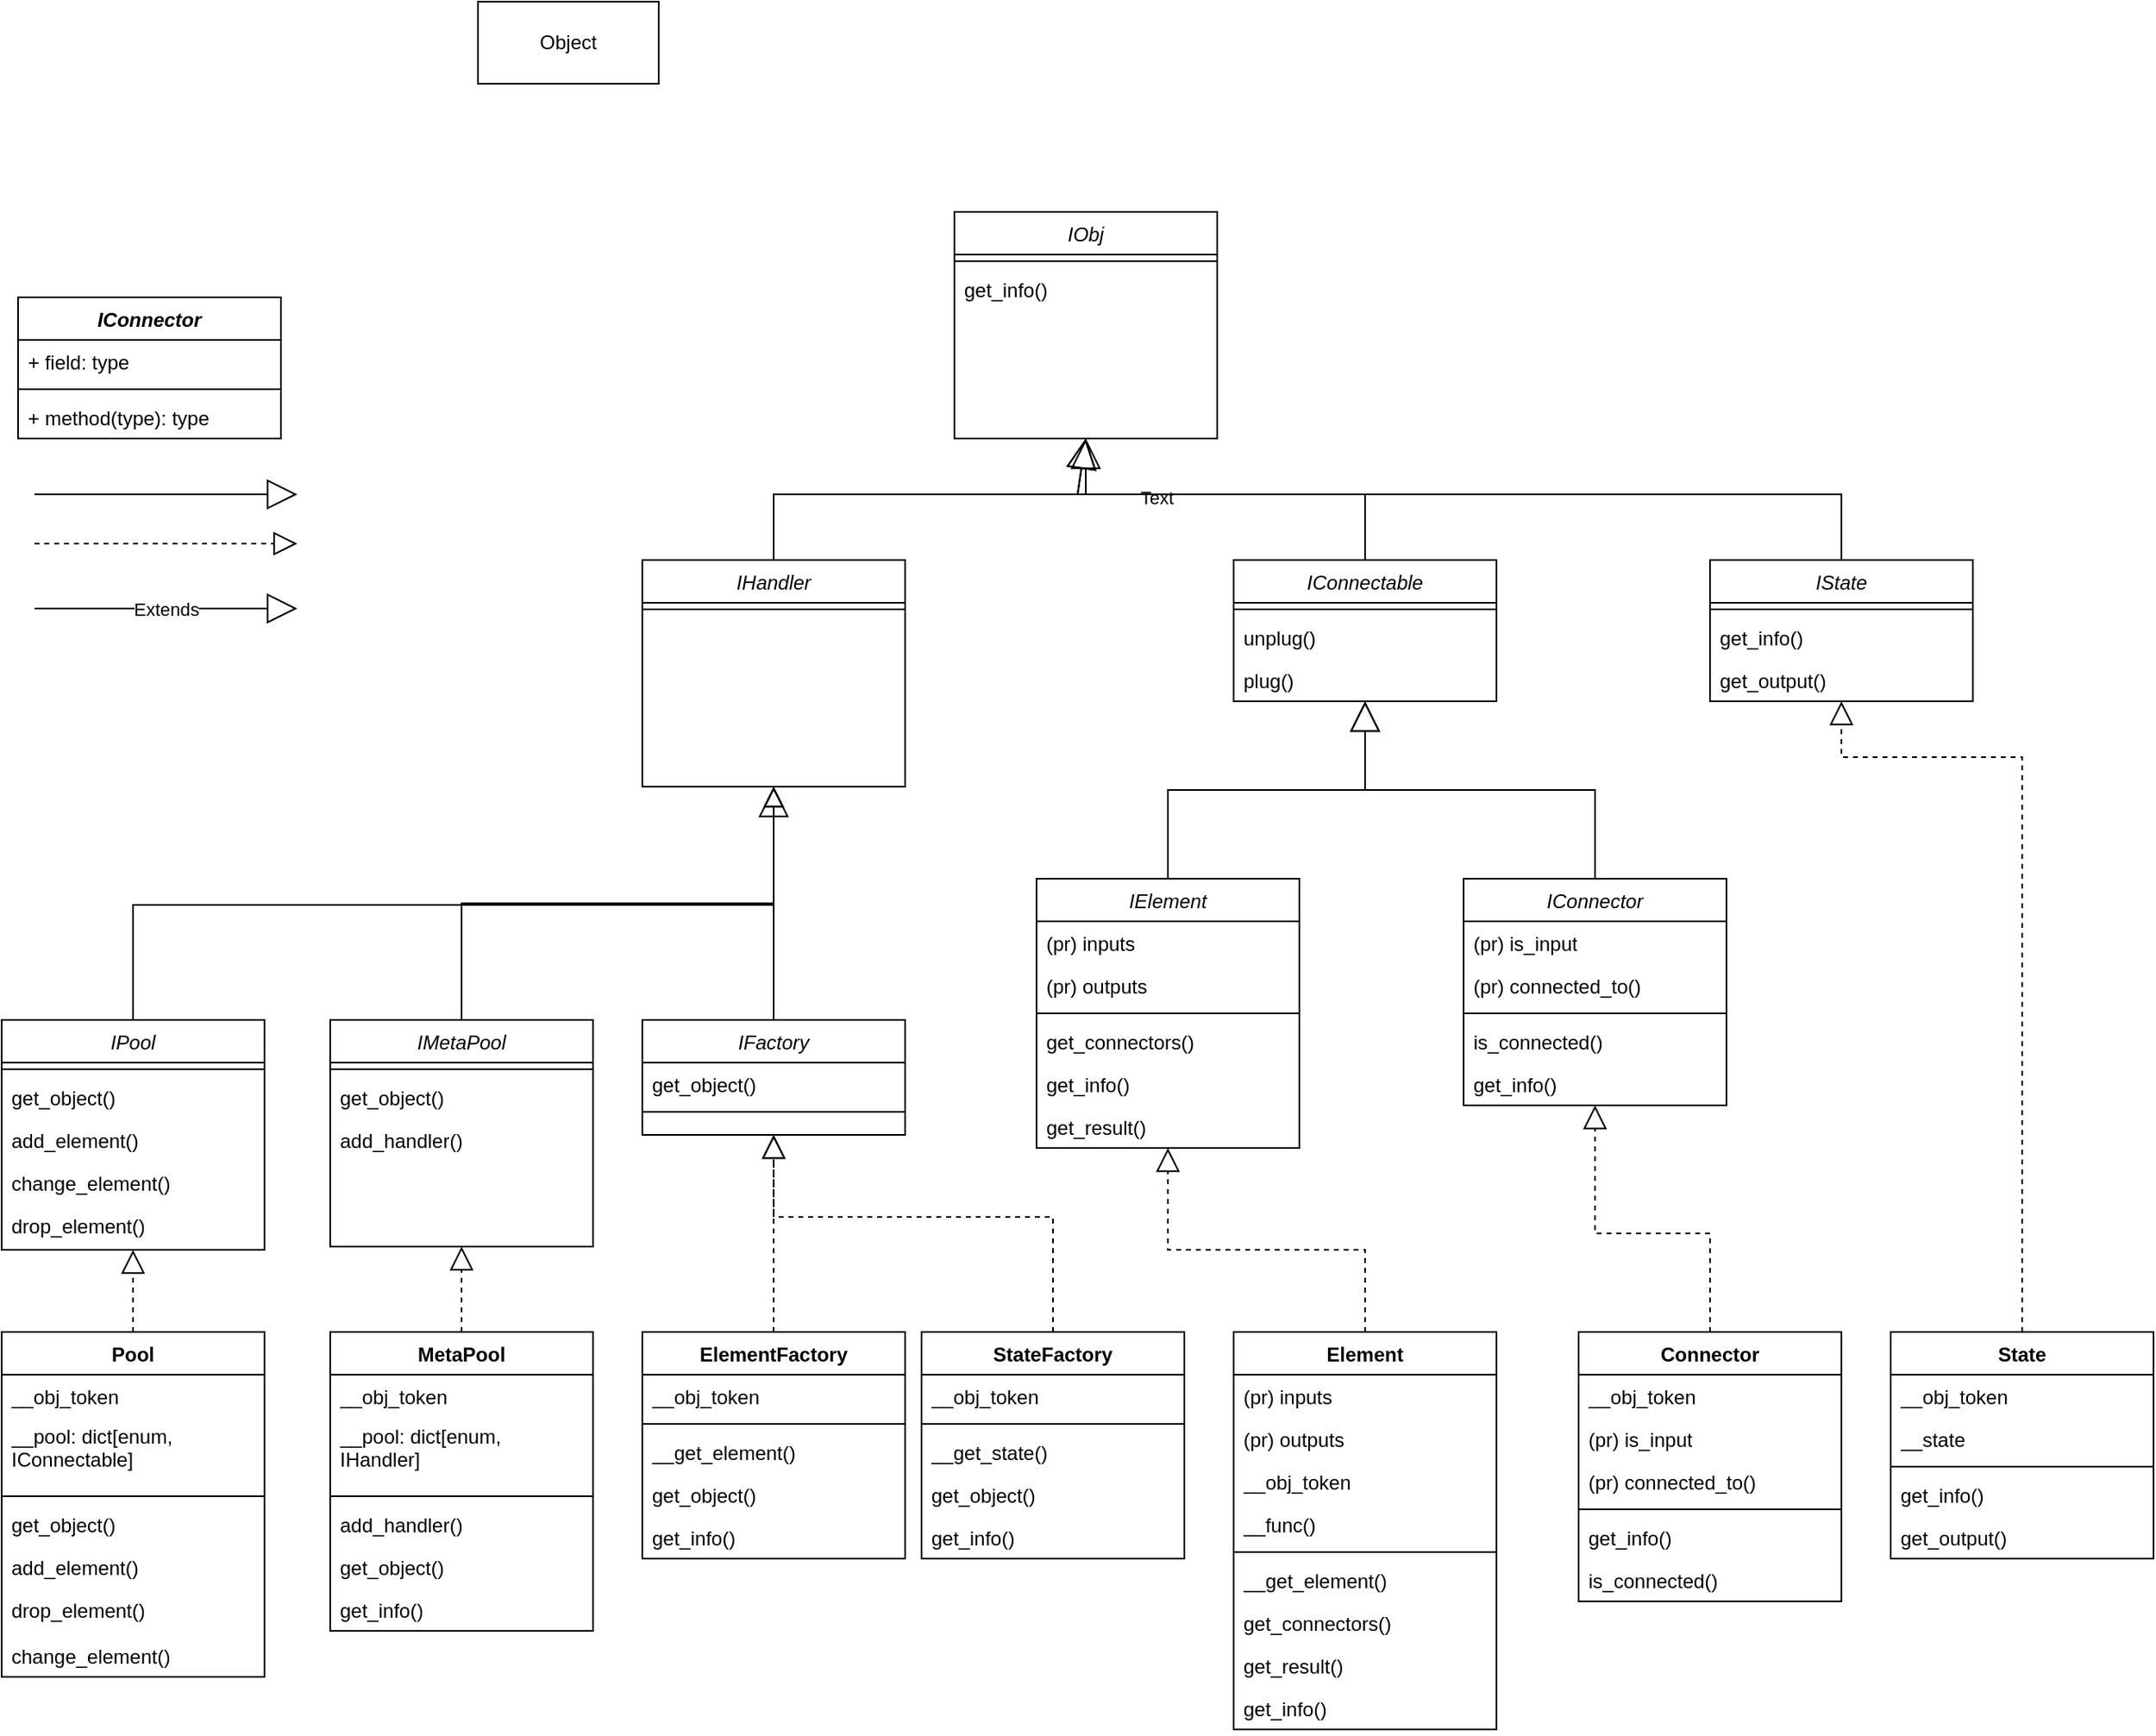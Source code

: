 <mxfile version="21.2.8" type="github">
  <diagram id="C5RBs43oDa-KdzZeNtuy" name="Page-1">
    <mxGraphModel dx="2959" dy="2170" grid="1" gridSize="10" guides="1" tooltips="1" connect="1" arrows="1" fold="1" page="1" pageScale="1" pageWidth="827" pageHeight="1169" math="0" shadow="0">
      <root>
        <mxCell id="WIyWlLk6GJQsqaUBKTNV-0" />
        <mxCell id="WIyWlLk6GJQsqaUBKTNV-1" parent="WIyWlLk6GJQsqaUBKTNV-0" />
        <mxCell id="zkfFHV4jXpPFQw0GAbJ--0" value="IHandler" style="swimlane;fontStyle=2;align=center;verticalAlign=top;childLayout=stackLayout;horizontal=1;startSize=26;horizontalStack=0;resizeParent=1;resizeLast=0;collapsible=1;marginBottom=0;rounded=0;shadow=0;strokeWidth=1;" parent="WIyWlLk6GJQsqaUBKTNV-1" vertex="1">
          <mxGeometry x="220" y="80" width="160" height="138" as="geometry">
            <mxRectangle x="230" y="140" width="160" height="26" as="alternateBounds" />
          </mxGeometry>
        </mxCell>
        <mxCell id="zkfFHV4jXpPFQw0GAbJ--4" value="" style="line;html=1;strokeWidth=1;align=left;verticalAlign=middle;spacingTop=-1;spacingLeft=3;spacingRight=3;rotatable=0;labelPosition=right;points=[];portConstraint=eastwest;" parent="zkfFHV4jXpPFQw0GAbJ--0" vertex="1">
          <mxGeometry y="26" width="160" height="8" as="geometry" />
        </mxCell>
        <mxCell id="zkfFHV4jXpPFQw0GAbJ--6" value="IMetaPool" style="swimlane;fontStyle=2;align=center;verticalAlign=top;childLayout=stackLayout;horizontal=1;startSize=26;horizontalStack=0;resizeParent=1;resizeLast=0;collapsible=1;marginBottom=0;rounded=0;shadow=0;strokeWidth=1;" parent="WIyWlLk6GJQsqaUBKTNV-1" vertex="1">
          <mxGeometry x="30" y="360" width="160" height="138" as="geometry">
            <mxRectangle x="130" y="380" width="160" height="26" as="alternateBounds" />
          </mxGeometry>
        </mxCell>
        <mxCell id="zkfFHV4jXpPFQw0GAbJ--9" value="" style="line;html=1;strokeWidth=1;align=left;verticalAlign=middle;spacingTop=-1;spacingLeft=3;spacingRight=3;rotatable=0;labelPosition=right;points=[];portConstraint=eastwest;" parent="zkfFHV4jXpPFQw0GAbJ--6" vertex="1">
          <mxGeometry y="26" width="160" height="8" as="geometry" />
        </mxCell>
        <mxCell id="zkfFHV4jXpPFQw0GAbJ--11" value="get_object()" style="text;align=left;verticalAlign=top;spacingLeft=4;spacingRight=4;overflow=hidden;rotatable=0;points=[[0,0.5],[1,0.5]];portConstraint=eastwest;" parent="zkfFHV4jXpPFQw0GAbJ--6" vertex="1">
          <mxGeometry y="34" width="160" height="26" as="geometry" />
        </mxCell>
        <mxCell id="-npssiRA_ErLgOXOECSY-0" value="add_handler()" style="text;align=left;verticalAlign=top;spacingLeft=4;spacingRight=4;overflow=hidden;rotatable=0;points=[[0,0.5],[1,0.5]];portConstraint=eastwest;" parent="zkfFHV4jXpPFQw0GAbJ--6" vertex="1">
          <mxGeometry y="60" width="160" height="26" as="geometry" />
        </mxCell>
        <mxCell id="zkfFHV4jXpPFQw0GAbJ--12" value="" style="endArrow=block;endSize=10;endFill=0;shadow=0;strokeWidth=1;rounded=0;edgeStyle=elbowEdgeStyle;elbow=vertical;" parent="WIyWlLk6GJQsqaUBKTNV-1" source="zkfFHV4jXpPFQw0GAbJ--6" target="zkfFHV4jXpPFQw0GAbJ--0" edge="1">
          <mxGeometry width="160" relative="1" as="geometry">
            <mxPoint x="200" y="203" as="sourcePoint" />
            <mxPoint x="200" y="203" as="targetPoint" />
          </mxGeometry>
        </mxCell>
        <mxCell id="zkfFHV4jXpPFQw0GAbJ--13" value="IFactory" style="swimlane;fontStyle=2;align=center;verticalAlign=top;childLayout=stackLayout;horizontal=1;startSize=26;horizontalStack=0;resizeParent=1;resizeLast=0;collapsible=1;marginBottom=0;rounded=0;shadow=0;strokeWidth=1;" parent="WIyWlLk6GJQsqaUBKTNV-1" vertex="1">
          <mxGeometry x="220" y="360" width="160" height="70" as="geometry">
            <mxRectangle x="340" y="380" width="170" height="26" as="alternateBounds" />
          </mxGeometry>
        </mxCell>
        <mxCell id="zkfFHV4jXpPFQw0GAbJ--14" value="get_object()" style="text;align=left;verticalAlign=top;spacingLeft=4;spacingRight=4;overflow=hidden;rotatable=0;points=[[0,0.5],[1,0.5]];portConstraint=eastwest;" parent="zkfFHV4jXpPFQw0GAbJ--13" vertex="1">
          <mxGeometry y="26" width="160" height="26" as="geometry" />
        </mxCell>
        <mxCell id="zkfFHV4jXpPFQw0GAbJ--15" value="" style="line;html=1;strokeWidth=1;align=left;verticalAlign=middle;spacingTop=-1;spacingLeft=3;spacingRight=3;rotatable=0;labelPosition=right;points=[];portConstraint=eastwest;" parent="zkfFHV4jXpPFQw0GAbJ--13" vertex="1">
          <mxGeometry y="52" width="160" height="8" as="geometry" />
        </mxCell>
        <mxCell id="zkfFHV4jXpPFQw0GAbJ--16" value="" style="endArrow=block;endSize=10;endFill=0;shadow=0;strokeWidth=1;rounded=0;edgeStyle=elbowEdgeStyle;elbow=vertical;" parent="WIyWlLk6GJQsqaUBKTNV-1" source="zkfFHV4jXpPFQw0GAbJ--13" target="zkfFHV4jXpPFQw0GAbJ--0" edge="1">
          <mxGeometry width="160" relative="1" as="geometry">
            <mxPoint x="210" y="373" as="sourcePoint" />
            <mxPoint x="310" y="271" as="targetPoint" />
          </mxGeometry>
        </mxCell>
        <mxCell id="zkfFHV4jXpPFQw0GAbJ--17" value="IConnectable&#xa;" style="swimlane;fontStyle=2;align=center;verticalAlign=top;childLayout=stackLayout;horizontal=1;startSize=26;horizontalStack=0;resizeParent=1;resizeLast=0;collapsible=1;marginBottom=0;rounded=0;shadow=0;strokeWidth=1;" parent="WIyWlLk6GJQsqaUBKTNV-1" vertex="1">
          <mxGeometry x="580" y="80" width="160" height="86" as="geometry">
            <mxRectangle x="550" y="140" width="160" height="26" as="alternateBounds" />
          </mxGeometry>
        </mxCell>
        <mxCell id="zkfFHV4jXpPFQw0GAbJ--23" value="" style="line;html=1;strokeWidth=1;align=left;verticalAlign=middle;spacingTop=-1;spacingLeft=3;spacingRight=3;rotatable=0;labelPosition=right;points=[];portConstraint=eastwest;" parent="zkfFHV4jXpPFQw0GAbJ--17" vertex="1">
          <mxGeometry y="26" width="160" height="8" as="geometry" />
        </mxCell>
        <mxCell id="l-bT1SndK0B8APKXIdTl-55" value="unplug()" style="text;align=left;verticalAlign=top;spacingLeft=4;spacingRight=4;overflow=hidden;rotatable=0;points=[[0,0.5],[1,0.5]];portConstraint=eastwest;rounded=0;shadow=0;html=0;" vertex="1" parent="zkfFHV4jXpPFQw0GAbJ--17">
          <mxGeometry y="34" width="160" height="26" as="geometry" />
        </mxCell>
        <mxCell id="l-bT1SndK0B8APKXIdTl-54" value="plug()" style="text;align=left;verticalAlign=top;spacingLeft=4;spacingRight=4;overflow=hidden;rotatable=0;points=[[0,0.5],[1,0.5]];portConstraint=eastwest;rounded=0;shadow=0;html=0;" vertex="1" parent="zkfFHV4jXpPFQw0GAbJ--17">
          <mxGeometry y="60" width="160" height="26" as="geometry" />
        </mxCell>
        <mxCell id="l-bT1SndK0B8APKXIdTl-0" value="" style="endArrow=block;dashed=1;endFill=0;endSize=12;html=1;rounded=0;exitX=0.5;exitY=0;exitDx=0;exitDy=0;entryX=0.5;entryY=1;entryDx=0;entryDy=0;" edge="1" parent="WIyWlLk6GJQsqaUBKTNV-1" source="l-bT1SndK0B8APKXIdTl-1" target="zkfFHV4jXpPFQw0GAbJ--6">
          <mxGeometry width="160" relative="1" as="geometry">
            <mxPoint x="430" y="460" as="sourcePoint" />
            <mxPoint x="590" y="460" as="targetPoint" />
          </mxGeometry>
        </mxCell>
        <mxCell id="l-bT1SndK0B8APKXIdTl-1" value="MetaPool" style="swimlane;fontStyle=1;align=center;verticalAlign=top;childLayout=stackLayout;horizontal=1;startSize=26;horizontalStack=0;resizeParent=1;resizeParentMax=0;resizeLast=0;collapsible=1;marginBottom=0;whiteSpace=wrap;html=1;" vertex="1" parent="WIyWlLk6GJQsqaUBKTNV-1">
          <mxGeometry x="30" y="550" width="160" height="182" as="geometry" />
        </mxCell>
        <mxCell id="-npssiRA_ErLgOXOECSY-4" value="__obj_token" style="text;strokeColor=none;fillColor=none;align=left;verticalAlign=top;spacingLeft=4;spacingRight=4;overflow=hidden;rotatable=0;points=[[0,0.5],[1,0.5]];portConstraint=eastwest;whiteSpace=wrap;html=1;" parent="l-bT1SndK0B8APKXIdTl-1" vertex="1">
          <mxGeometry y="26" width="160" height="24" as="geometry" />
        </mxCell>
        <mxCell id="-npssiRA_ErLgOXOECSY-2" value="__pool: dict[enum, IHandler]" style="text;strokeColor=none;fillColor=none;align=left;verticalAlign=top;spacingLeft=4;spacingRight=4;overflow=hidden;rotatable=0;points=[[0,0.5],[1,0.5]];portConstraint=eastwest;whiteSpace=wrap;html=1;" parent="l-bT1SndK0B8APKXIdTl-1" vertex="1">
          <mxGeometry y="50" width="160" height="46" as="geometry" />
        </mxCell>
        <mxCell id="l-bT1SndK0B8APKXIdTl-3" value="" style="line;strokeWidth=1;fillColor=none;align=left;verticalAlign=middle;spacingTop=-1;spacingLeft=3;spacingRight=3;rotatable=0;labelPosition=right;points=[];portConstraint=eastwest;strokeColor=inherit;" vertex="1" parent="l-bT1SndK0B8APKXIdTl-1">
          <mxGeometry y="96" width="160" height="8" as="geometry" />
        </mxCell>
        <mxCell id="l-bT1SndK0B8APKXIdTl-6" value="add_handler()" style="text;align=left;verticalAlign=top;spacingLeft=4;spacingRight=4;overflow=hidden;rotatable=0;points=[[0,0.5],[1,0.5]];portConstraint=eastwest;" vertex="1" parent="l-bT1SndK0B8APKXIdTl-1">
          <mxGeometry y="104" width="160" height="26" as="geometry" />
        </mxCell>
        <mxCell id="l-bT1SndK0B8APKXIdTl-5" value="get_object()" style="text;align=left;verticalAlign=top;spacingLeft=4;spacingRight=4;overflow=hidden;rotatable=0;points=[[0,0.5],[1,0.5]];portConstraint=eastwest;" vertex="1" parent="l-bT1SndK0B8APKXIdTl-1">
          <mxGeometry y="130" width="160" height="26" as="geometry" />
        </mxCell>
        <mxCell id="l-bT1SndK0B8APKXIdTl-14" value="get_info()" style="text;align=left;verticalAlign=top;spacingLeft=4;spacingRight=4;overflow=hidden;rotatable=0;points=[[0,0.5],[1,0.5]];portConstraint=eastwest;" vertex="1" parent="l-bT1SndK0B8APKXIdTl-1">
          <mxGeometry y="156" width="160" height="26" as="geometry" />
        </mxCell>
        <mxCell id="l-bT1SndK0B8APKXIdTl-8" value="StateFactory" style="swimlane;fontStyle=1;align=center;verticalAlign=top;childLayout=stackLayout;horizontal=1;startSize=26;horizontalStack=0;resizeParent=1;resizeParentMax=0;resizeLast=0;collapsible=1;marginBottom=0;whiteSpace=wrap;html=1;" vertex="1" parent="WIyWlLk6GJQsqaUBKTNV-1">
          <mxGeometry x="390" y="550" width="160" height="138" as="geometry" />
        </mxCell>
        <mxCell id="l-bT1SndK0B8APKXIdTl-9" value="__obj_token" style="text;strokeColor=none;fillColor=none;align=left;verticalAlign=top;spacingLeft=4;spacingRight=4;overflow=hidden;rotatable=0;points=[[0,0.5],[1,0.5]];portConstraint=eastwest;whiteSpace=wrap;html=1;" vertex="1" parent="l-bT1SndK0B8APKXIdTl-8">
          <mxGeometry y="26" width="160" height="26" as="geometry" />
        </mxCell>
        <mxCell id="l-bT1SndK0B8APKXIdTl-10" value="" style="line;strokeWidth=1;fillColor=none;align=left;verticalAlign=middle;spacingTop=-1;spacingLeft=3;spacingRight=3;rotatable=0;labelPosition=right;points=[];portConstraint=eastwest;strokeColor=inherit;" vertex="1" parent="l-bT1SndK0B8APKXIdTl-8">
          <mxGeometry y="52" width="160" height="8" as="geometry" />
        </mxCell>
        <mxCell id="l-bT1SndK0B8APKXIdTl-12" value="__get_state()" style="text;strokeColor=none;fillColor=none;align=left;verticalAlign=top;spacingLeft=4;spacingRight=4;overflow=hidden;rotatable=0;points=[[0,0.5],[1,0.5]];portConstraint=eastwest;whiteSpace=wrap;html=1;" vertex="1" parent="l-bT1SndK0B8APKXIdTl-8">
          <mxGeometry y="60" width="160" height="26" as="geometry" />
        </mxCell>
        <mxCell id="l-bT1SndK0B8APKXIdTl-13" value="get_object()" style="text;strokeColor=none;fillColor=none;align=left;verticalAlign=top;spacingLeft=4;spacingRight=4;overflow=hidden;rotatable=0;points=[[0,0.5],[1,0.5]];portConstraint=eastwest;whiteSpace=wrap;html=1;" vertex="1" parent="l-bT1SndK0B8APKXIdTl-8">
          <mxGeometry y="86" width="160" height="26" as="geometry" />
        </mxCell>
        <mxCell id="l-bT1SndK0B8APKXIdTl-15" value="get_info()" style="text;align=left;verticalAlign=top;spacingLeft=4;spacingRight=4;overflow=hidden;rotatable=0;points=[[0,0.5],[1,0.5]];portConstraint=eastwest;" vertex="1" parent="l-bT1SndK0B8APKXIdTl-8">
          <mxGeometry y="112" width="160" height="26" as="geometry" />
        </mxCell>
        <mxCell id="l-bT1SndK0B8APKXIdTl-16" value="ElementFactory" style="swimlane;fontStyle=1;align=center;verticalAlign=top;childLayout=stackLayout;horizontal=1;startSize=26;horizontalStack=0;resizeParent=1;resizeParentMax=0;resizeLast=0;collapsible=1;marginBottom=0;whiteSpace=wrap;html=1;" vertex="1" parent="WIyWlLk6GJQsqaUBKTNV-1">
          <mxGeometry x="220" y="550" width="160" height="138" as="geometry" />
        </mxCell>
        <mxCell id="l-bT1SndK0B8APKXIdTl-17" value="__obj_token" style="text;strokeColor=none;fillColor=none;align=left;verticalAlign=top;spacingLeft=4;spacingRight=4;overflow=hidden;rotatable=0;points=[[0,0.5],[1,0.5]];portConstraint=eastwest;whiteSpace=wrap;html=1;" vertex="1" parent="l-bT1SndK0B8APKXIdTl-16">
          <mxGeometry y="26" width="160" height="26" as="geometry" />
        </mxCell>
        <mxCell id="l-bT1SndK0B8APKXIdTl-18" value="" style="line;strokeWidth=1;fillColor=none;align=left;verticalAlign=middle;spacingTop=-1;spacingLeft=3;spacingRight=3;rotatable=0;labelPosition=right;points=[];portConstraint=eastwest;strokeColor=inherit;" vertex="1" parent="l-bT1SndK0B8APKXIdTl-16">
          <mxGeometry y="52" width="160" height="8" as="geometry" />
        </mxCell>
        <mxCell id="l-bT1SndK0B8APKXIdTl-19" value="__get_element()" style="text;strokeColor=none;fillColor=none;align=left;verticalAlign=top;spacingLeft=4;spacingRight=4;overflow=hidden;rotatable=0;points=[[0,0.5],[1,0.5]];portConstraint=eastwest;whiteSpace=wrap;html=1;" vertex="1" parent="l-bT1SndK0B8APKXIdTl-16">
          <mxGeometry y="60" width="160" height="26" as="geometry" />
        </mxCell>
        <mxCell id="l-bT1SndK0B8APKXIdTl-20" value="get_object()" style="text;strokeColor=none;fillColor=none;align=left;verticalAlign=top;spacingLeft=4;spacingRight=4;overflow=hidden;rotatable=0;points=[[0,0.5],[1,0.5]];portConstraint=eastwest;whiteSpace=wrap;html=1;" vertex="1" parent="l-bT1SndK0B8APKXIdTl-16">
          <mxGeometry y="86" width="160" height="26" as="geometry" />
        </mxCell>
        <mxCell id="l-bT1SndK0B8APKXIdTl-21" value="get_info()" style="text;align=left;verticalAlign=top;spacingLeft=4;spacingRight=4;overflow=hidden;rotatable=0;points=[[0,0.5],[1,0.5]];portConstraint=eastwest;" vertex="1" parent="l-bT1SndK0B8APKXIdTl-16">
          <mxGeometry y="112" width="160" height="26" as="geometry" />
        </mxCell>
        <mxCell id="l-bT1SndK0B8APKXIdTl-22" value="" style="endArrow=block;dashed=1;endFill=0;endSize=12;html=1;rounded=0;exitX=0.5;exitY=0;exitDx=0;exitDy=0;entryX=0.5;entryY=1;entryDx=0;entryDy=0;" edge="1" parent="WIyWlLk6GJQsqaUBKTNV-1" source="l-bT1SndK0B8APKXIdTl-16" target="zkfFHV4jXpPFQw0GAbJ--13">
          <mxGeometry width="160" relative="1" as="geometry">
            <mxPoint x="430" y="460" as="sourcePoint" />
            <mxPoint x="590" y="460" as="targetPoint" />
          </mxGeometry>
        </mxCell>
        <mxCell id="l-bT1SndK0B8APKXIdTl-23" value="" style="endArrow=block;dashed=1;endFill=0;endSize=12;html=1;rounded=0;exitX=0.5;exitY=0;exitDx=0;exitDy=0;entryX=0.5;entryY=1;entryDx=0;entryDy=0;" edge="1" parent="WIyWlLk6GJQsqaUBKTNV-1" source="l-bT1SndK0B8APKXIdTl-8" target="zkfFHV4jXpPFQw0GAbJ--13">
          <mxGeometry width="160" relative="1" as="geometry">
            <mxPoint x="310" y="560" as="sourcePoint" />
            <mxPoint x="300" y="440" as="targetPoint" />
            <Array as="points">
              <mxPoint x="470" y="480" />
              <mxPoint x="300" y="480" />
            </Array>
          </mxGeometry>
        </mxCell>
        <mxCell id="l-bT1SndK0B8APKXIdTl-29" value="&lt;i&gt;&lt;span style=&quot;font-weight: normal;&quot;&gt;IElement&lt;/span&gt;&lt;/i&gt;" style="swimlane;fontStyle=1;align=center;verticalAlign=top;childLayout=stackLayout;horizontal=1;startSize=26;horizontalStack=0;resizeParent=1;resizeParentMax=0;resizeLast=0;collapsible=1;marginBottom=0;whiteSpace=wrap;html=1;" vertex="1" parent="WIyWlLk6GJQsqaUBKTNV-1">
          <mxGeometry x="460" y="274" width="160" height="164" as="geometry" />
        </mxCell>
        <mxCell id="l-bT1SndK0B8APKXIdTl-30" value="(pr) inputs" style="text;strokeColor=none;fillColor=none;align=left;verticalAlign=top;spacingLeft=4;spacingRight=4;overflow=hidden;rotatable=0;points=[[0,0.5],[1,0.5]];portConstraint=eastwest;whiteSpace=wrap;html=1;" vertex="1" parent="l-bT1SndK0B8APKXIdTl-29">
          <mxGeometry y="26" width="160" height="26" as="geometry" />
        </mxCell>
        <mxCell id="l-bT1SndK0B8APKXIdTl-49" value="(pr) outputs" style="text;strokeColor=none;fillColor=none;align=left;verticalAlign=top;spacingLeft=4;spacingRight=4;overflow=hidden;rotatable=0;points=[[0,0.5],[1,0.5]];portConstraint=eastwest;whiteSpace=wrap;html=1;" vertex="1" parent="l-bT1SndK0B8APKXIdTl-29">
          <mxGeometry y="52" width="160" height="26" as="geometry" />
        </mxCell>
        <mxCell id="l-bT1SndK0B8APKXIdTl-31" value="" style="line;strokeWidth=1;fillColor=none;align=left;verticalAlign=middle;spacingTop=-1;spacingLeft=3;spacingRight=3;rotatable=0;labelPosition=right;points=[];portConstraint=eastwest;strokeColor=inherit;" vertex="1" parent="l-bT1SndK0B8APKXIdTl-29">
          <mxGeometry y="78" width="160" height="8" as="geometry" />
        </mxCell>
        <mxCell id="l-bT1SndK0B8APKXIdTl-32" value="get_connectors()" style="text;strokeColor=none;fillColor=none;align=left;verticalAlign=top;spacingLeft=4;spacingRight=4;overflow=hidden;rotatable=0;points=[[0,0.5],[1,0.5]];portConstraint=eastwest;whiteSpace=wrap;html=1;" vertex="1" parent="l-bT1SndK0B8APKXIdTl-29">
          <mxGeometry y="86" width="160" height="26" as="geometry" />
        </mxCell>
        <mxCell id="l-bT1SndK0B8APKXIdTl-50" value="get_info()" style="text;align=left;verticalAlign=top;spacingLeft=4;spacingRight=4;overflow=hidden;rotatable=0;points=[[0,0.5],[1,0.5]];portConstraint=eastwest;" vertex="1" parent="l-bT1SndK0B8APKXIdTl-29">
          <mxGeometry y="112" width="160" height="26" as="geometry" />
        </mxCell>
        <mxCell id="l-bT1SndK0B8APKXIdTl-52" value="get_result()" style="text;strokeColor=none;fillColor=none;align=left;verticalAlign=top;spacingLeft=4;spacingRight=4;overflow=hidden;rotatable=0;points=[[0,0.5],[1,0.5]];portConstraint=eastwest;whiteSpace=wrap;html=1;" vertex="1" parent="l-bT1SndK0B8APKXIdTl-29">
          <mxGeometry y="138" width="160" height="26" as="geometry" />
        </mxCell>
        <mxCell id="l-bT1SndK0B8APKXIdTl-33" value="&lt;i&gt;IConnector&lt;/i&gt;&lt;div&gt;&lt;br&gt;&lt;br&gt;&lt;/div&gt;" style="swimlane;fontStyle=1;align=center;verticalAlign=top;childLayout=stackLayout;horizontal=1;startSize=26;horizontalStack=0;resizeParent=1;resizeParentMax=0;resizeLast=0;collapsible=1;marginBottom=0;whiteSpace=wrap;html=1;" vertex="1" parent="WIyWlLk6GJQsqaUBKTNV-1">
          <mxGeometry x="-160" y="-80" width="160" height="86" as="geometry" />
        </mxCell>
        <mxCell id="l-bT1SndK0B8APKXIdTl-34" value="+ field: type" style="text;strokeColor=none;fillColor=none;align=left;verticalAlign=top;spacingLeft=4;spacingRight=4;overflow=hidden;rotatable=0;points=[[0,0.5],[1,0.5]];portConstraint=eastwest;whiteSpace=wrap;html=1;" vertex="1" parent="l-bT1SndK0B8APKXIdTl-33">
          <mxGeometry y="26" width="160" height="26" as="geometry" />
        </mxCell>
        <mxCell id="l-bT1SndK0B8APKXIdTl-35" value="" style="line;strokeWidth=1;fillColor=none;align=left;verticalAlign=middle;spacingTop=-1;spacingLeft=3;spacingRight=3;rotatable=0;labelPosition=right;points=[];portConstraint=eastwest;strokeColor=inherit;" vertex="1" parent="l-bT1SndK0B8APKXIdTl-33">
          <mxGeometry y="52" width="160" height="8" as="geometry" />
        </mxCell>
        <mxCell id="l-bT1SndK0B8APKXIdTl-36" value="+ method(type): type" style="text;strokeColor=none;fillColor=none;align=left;verticalAlign=top;spacingLeft=4;spacingRight=4;overflow=hidden;rotatable=0;points=[[0,0.5],[1,0.5]];portConstraint=eastwest;whiteSpace=wrap;html=1;" vertex="1" parent="l-bT1SndK0B8APKXIdTl-33">
          <mxGeometry y="60" width="160" height="26" as="geometry" />
        </mxCell>
        <mxCell id="l-bT1SndK0B8APKXIdTl-38" value="Extends" style="endArrow=block;endSize=16;endFill=0;html=1;rounded=0;" edge="1" parent="WIyWlLk6GJQsqaUBKTNV-1">
          <mxGeometry width="160" relative="1" as="geometry">
            <mxPoint x="-150" y="109.5" as="sourcePoint" />
            <mxPoint x="10" y="109.5" as="targetPoint" />
          </mxGeometry>
        </mxCell>
        <mxCell id="l-bT1SndK0B8APKXIdTl-39" value="" style="endArrow=block;endSize=16;endFill=0;html=1;rounded=0;exitX=0.5;exitY=0;exitDx=0;exitDy=0;entryX=0.5;entryY=1;entryDx=0;entryDy=0;" edge="1" parent="WIyWlLk6GJQsqaUBKTNV-1" source="l-bT1SndK0B8APKXIdTl-42" target="zkfFHV4jXpPFQw0GAbJ--17">
          <mxGeometry x="0.375" y="-150" width="160" relative="1" as="geometry">
            <mxPoint x="920" y="230" as="sourcePoint" />
            <mxPoint x="1080" y="230" as="targetPoint" />
            <Array as="points">
              <mxPoint x="800" y="220" />
              <mxPoint x="660" y="220" />
            </Array>
            <mxPoint as="offset" />
          </mxGeometry>
        </mxCell>
        <mxCell id="l-bT1SndK0B8APKXIdTl-40" value="" style="endArrow=block;endSize=16;endFill=0;html=1;rounded=0;" edge="1" parent="WIyWlLk6GJQsqaUBKTNV-1">
          <mxGeometry x="0.375" y="-150" width="160" relative="1" as="geometry">
            <mxPoint x="-150" y="40" as="sourcePoint" />
            <mxPoint x="10" y="40" as="targetPoint" />
            <mxPoint as="offset" />
          </mxGeometry>
        </mxCell>
        <mxCell id="l-bT1SndK0B8APKXIdTl-41" value="" style="endArrow=block;endSize=16;endFill=0;html=1;rounded=0;exitX=0.5;exitY=0;exitDx=0;exitDy=0;entryX=0.5;entryY=1;entryDx=0;entryDy=0;" edge="1" parent="WIyWlLk6GJQsqaUBKTNV-1" source="l-bT1SndK0B8APKXIdTl-29" target="zkfFHV4jXpPFQw0GAbJ--17">
          <mxGeometry x="0.375" y="-150" width="160" relative="1" as="geometry">
            <mxPoint x="500" y="240" as="sourcePoint" />
            <mxPoint x="660" y="240" as="targetPoint" />
            <mxPoint as="offset" />
            <Array as="points">
              <mxPoint x="540" y="220" />
              <mxPoint x="660" y="220" />
            </Array>
          </mxGeometry>
        </mxCell>
        <mxCell id="l-bT1SndK0B8APKXIdTl-42" value="&lt;i&gt;&lt;span style=&quot;font-weight: normal;&quot;&gt;IConnector&lt;/span&gt;&lt;/i&gt;" style="swimlane;fontStyle=1;align=center;verticalAlign=top;childLayout=stackLayout;horizontal=1;startSize=26;horizontalStack=0;resizeParent=1;resizeParentMax=0;resizeLast=0;collapsible=1;marginBottom=0;whiteSpace=wrap;html=1;" vertex="1" parent="WIyWlLk6GJQsqaUBKTNV-1">
          <mxGeometry x="720" y="274" width="160" height="138" as="geometry" />
        </mxCell>
        <mxCell id="l-bT1SndK0B8APKXIdTl-43" value="(pr) is_input" style="text;strokeColor=none;fillColor=none;align=left;verticalAlign=top;spacingLeft=4;spacingRight=4;overflow=hidden;rotatable=0;points=[[0,0.5],[1,0.5]];portConstraint=eastwest;whiteSpace=wrap;html=1;" vertex="1" parent="l-bT1SndK0B8APKXIdTl-42">
          <mxGeometry y="26" width="160" height="26" as="geometry" />
        </mxCell>
        <mxCell id="l-bT1SndK0B8APKXIdTl-53" value="(pr) connected_to()" style="text;strokeColor=none;fillColor=none;align=left;verticalAlign=top;spacingLeft=4;spacingRight=4;overflow=hidden;rotatable=0;points=[[0,0.5],[1,0.5]];portConstraint=eastwest;whiteSpace=wrap;html=1;" vertex="1" parent="l-bT1SndK0B8APKXIdTl-42">
          <mxGeometry y="52" width="160" height="26" as="geometry" />
        </mxCell>
        <mxCell id="l-bT1SndK0B8APKXIdTl-44" value="" style="line;strokeWidth=1;fillColor=none;align=left;verticalAlign=middle;spacingTop=-1;spacingLeft=3;spacingRight=3;rotatable=0;labelPosition=right;points=[];portConstraint=eastwest;strokeColor=inherit;" vertex="1" parent="l-bT1SndK0B8APKXIdTl-42">
          <mxGeometry y="78" width="160" height="8" as="geometry" />
        </mxCell>
        <mxCell id="l-bT1SndK0B8APKXIdTl-45" value="is_connected()" style="text;strokeColor=none;fillColor=none;align=left;verticalAlign=top;spacingLeft=4;spacingRight=4;overflow=hidden;rotatable=0;points=[[0,0.5],[1,0.5]];portConstraint=eastwest;whiteSpace=wrap;html=1;" vertex="1" parent="l-bT1SndK0B8APKXIdTl-42">
          <mxGeometry y="86" width="160" height="26" as="geometry" />
        </mxCell>
        <mxCell id="l-bT1SndK0B8APKXIdTl-56" value="get_info()" style="text;align=left;verticalAlign=top;spacingLeft=4;spacingRight=4;overflow=hidden;rotatable=0;points=[[0,0.5],[1,0.5]];portConstraint=eastwest;" vertex="1" parent="l-bT1SndK0B8APKXIdTl-42">
          <mxGeometry y="112" width="160" height="26" as="geometry" />
        </mxCell>
        <mxCell id="l-bT1SndK0B8APKXIdTl-46" value="Object" style="html=1;whiteSpace=wrap;" vertex="1" parent="WIyWlLk6GJQsqaUBKTNV-1">
          <mxGeometry x="120" y="-260" width="110" height="50" as="geometry" />
        </mxCell>
        <mxCell id="l-bT1SndK0B8APKXIdTl-47" value="" style="endArrow=block;endSize=16;endFill=0;html=1;rounded=0;exitX=0.5;exitY=0;exitDx=0;exitDy=0;entryX=0.5;entryY=1;entryDx=0;entryDy=0;" edge="1" parent="WIyWlLk6GJQsqaUBKTNV-1" source="zkfFHV4jXpPFQw0GAbJ--17" target="l-bT1SndK0B8APKXIdTl-67">
          <mxGeometry x="0.375" y="-150" width="160" relative="1" as="geometry">
            <mxPoint x="920" y="100" as="sourcePoint" />
            <mxPoint x="270" y="-90" as="targetPoint" />
            <mxPoint as="offset" />
            <Array as="points">
              <mxPoint x="660" y="40" />
              <mxPoint x="485" y="40" />
            </Array>
          </mxGeometry>
        </mxCell>
        <mxCell id="l-bT1SndK0B8APKXIdTl-69" value="Text" style="edgeLabel;html=1;align=center;verticalAlign=middle;resizable=0;points=[];" vertex="1" connectable="0" parent="l-bT1SndK0B8APKXIdTl-47">
          <mxGeometry x="0.341" y="2" relative="1" as="geometry">
            <mxPoint as="offset" />
          </mxGeometry>
        </mxCell>
        <mxCell id="l-bT1SndK0B8APKXIdTl-48" value="" style="endArrow=block;endSize=16;endFill=0;html=1;rounded=0;entryX=0.5;entryY=1;entryDx=0;entryDy=0;exitX=0.5;exitY=0;exitDx=0;exitDy=0;" edge="1" parent="WIyWlLk6GJQsqaUBKTNV-1" source="zkfFHV4jXpPFQw0GAbJ--0" target="l-bT1SndK0B8APKXIdTl-67">
          <mxGeometry x="0.375" y="-150" width="160" relative="1" as="geometry">
            <mxPoint x="270" y="60" as="sourcePoint" />
            <mxPoint x="430" y="60" as="targetPoint" />
            <mxPoint as="offset" />
            <Array as="points">
              <mxPoint x="300" y="40" />
              <mxPoint x="485" y="40" />
            </Array>
          </mxGeometry>
        </mxCell>
        <mxCell id="l-bT1SndK0B8APKXIdTl-57" value="Element" style="swimlane;fontStyle=1;align=center;verticalAlign=top;childLayout=stackLayout;horizontal=1;startSize=26;horizontalStack=0;resizeParent=1;resizeParentMax=0;resizeLast=0;collapsible=1;marginBottom=0;whiteSpace=wrap;html=1;" vertex="1" parent="WIyWlLk6GJQsqaUBKTNV-1">
          <mxGeometry x="580" y="550" width="160" height="242" as="geometry" />
        </mxCell>
        <mxCell id="l-bT1SndK0B8APKXIdTl-63" value="(pr) inputs" style="text;strokeColor=none;fillColor=none;align=left;verticalAlign=top;spacingLeft=4;spacingRight=4;overflow=hidden;rotatable=0;points=[[0,0.5],[1,0.5]];portConstraint=eastwest;whiteSpace=wrap;html=1;" vertex="1" parent="l-bT1SndK0B8APKXIdTl-57">
          <mxGeometry y="26" width="160" height="26" as="geometry" />
        </mxCell>
        <mxCell id="l-bT1SndK0B8APKXIdTl-64" value="(pr) outputs" style="text;strokeColor=none;fillColor=none;align=left;verticalAlign=top;spacingLeft=4;spacingRight=4;overflow=hidden;rotatable=0;points=[[0,0.5],[1,0.5]];portConstraint=eastwest;whiteSpace=wrap;html=1;" vertex="1" parent="l-bT1SndK0B8APKXIdTl-57">
          <mxGeometry y="52" width="160" height="26" as="geometry" />
        </mxCell>
        <mxCell id="l-bT1SndK0B8APKXIdTl-58" value="__obj_token" style="text;strokeColor=none;fillColor=none;align=left;verticalAlign=top;spacingLeft=4;spacingRight=4;overflow=hidden;rotatable=0;points=[[0,0.5],[1,0.5]];portConstraint=eastwest;whiteSpace=wrap;html=1;" vertex="1" parent="l-bT1SndK0B8APKXIdTl-57">
          <mxGeometry y="78" width="160" height="26" as="geometry" />
        </mxCell>
        <mxCell id="l-bT1SndK0B8APKXIdTl-99" value="__func()" style="text;strokeColor=none;fillColor=none;align=left;verticalAlign=top;spacingLeft=4;spacingRight=4;overflow=hidden;rotatable=0;points=[[0,0.5],[1,0.5]];portConstraint=eastwest;whiteSpace=wrap;html=1;" vertex="1" parent="l-bT1SndK0B8APKXIdTl-57">
          <mxGeometry y="104" width="160" height="26" as="geometry" />
        </mxCell>
        <mxCell id="l-bT1SndK0B8APKXIdTl-59" value="" style="line;strokeWidth=1;fillColor=none;align=left;verticalAlign=middle;spacingTop=-1;spacingLeft=3;spacingRight=3;rotatable=0;labelPosition=right;points=[];portConstraint=eastwest;strokeColor=inherit;" vertex="1" parent="l-bT1SndK0B8APKXIdTl-57">
          <mxGeometry y="130" width="160" height="8" as="geometry" />
        </mxCell>
        <mxCell id="l-bT1SndK0B8APKXIdTl-60" value="__get_element()" style="text;strokeColor=none;fillColor=none;align=left;verticalAlign=top;spacingLeft=4;spacingRight=4;overflow=hidden;rotatable=0;points=[[0,0.5],[1,0.5]];portConstraint=eastwest;whiteSpace=wrap;html=1;" vertex="1" parent="l-bT1SndK0B8APKXIdTl-57">
          <mxGeometry y="138" width="160" height="26" as="geometry" />
        </mxCell>
        <mxCell id="l-bT1SndK0B8APKXIdTl-70" value="get_connectors()" style="text;strokeColor=none;fillColor=none;align=left;verticalAlign=top;spacingLeft=4;spacingRight=4;overflow=hidden;rotatable=0;points=[[0,0.5],[1,0.5]];portConstraint=eastwest;whiteSpace=wrap;html=1;" vertex="1" parent="l-bT1SndK0B8APKXIdTl-57">
          <mxGeometry y="164" width="160" height="26" as="geometry" />
        </mxCell>
        <mxCell id="l-bT1SndK0B8APKXIdTl-71" value="get_result()" style="text;strokeColor=none;fillColor=none;align=left;verticalAlign=top;spacingLeft=4;spacingRight=4;overflow=hidden;rotatable=0;points=[[0,0.5],[1,0.5]];portConstraint=eastwest;whiteSpace=wrap;html=1;" vertex="1" parent="l-bT1SndK0B8APKXIdTl-57">
          <mxGeometry y="190" width="160" height="26" as="geometry" />
        </mxCell>
        <mxCell id="l-bT1SndK0B8APKXIdTl-62" value="get_info()" style="text;align=left;verticalAlign=top;spacingLeft=4;spacingRight=4;overflow=hidden;rotatable=0;points=[[0,0.5],[1,0.5]];portConstraint=eastwest;" vertex="1" parent="l-bT1SndK0B8APKXIdTl-57">
          <mxGeometry y="216" width="160" height="26" as="geometry" />
        </mxCell>
        <mxCell id="l-bT1SndK0B8APKXIdTl-65" value="" style="endArrow=block;dashed=1;endFill=0;endSize=12;html=1;rounded=0;" edge="1" parent="WIyWlLk6GJQsqaUBKTNV-1">
          <mxGeometry width="160" relative="1" as="geometry">
            <mxPoint x="-150" y="70" as="sourcePoint" />
            <mxPoint x="10" y="70" as="targetPoint" />
          </mxGeometry>
        </mxCell>
        <mxCell id="l-bT1SndK0B8APKXIdTl-66" value="" style="endArrow=block;dashed=1;endFill=0;endSize=12;html=1;rounded=0;exitX=0.5;exitY=0;exitDx=0;exitDy=0;entryX=0.5;entryY=1;entryDx=0;entryDy=0;" edge="1" parent="WIyWlLk6GJQsqaUBKTNV-1" source="l-bT1SndK0B8APKXIdTl-57" target="l-bT1SndK0B8APKXIdTl-29">
          <mxGeometry width="160" relative="1" as="geometry">
            <mxPoint x="690" y="498" as="sourcePoint" />
            <mxPoint x="850" y="498" as="targetPoint" />
            <Array as="points">
              <mxPoint x="660" y="500" />
              <mxPoint x="540" y="500" />
            </Array>
          </mxGeometry>
        </mxCell>
        <mxCell id="l-bT1SndK0B8APKXIdTl-67" value="IObj" style="swimlane;fontStyle=2;align=center;verticalAlign=top;childLayout=stackLayout;horizontal=1;startSize=26;horizontalStack=0;resizeParent=1;resizeLast=0;collapsible=1;marginBottom=0;rounded=0;shadow=0;strokeWidth=1;" vertex="1" parent="WIyWlLk6GJQsqaUBKTNV-1">
          <mxGeometry x="410" y="-132" width="160" height="138" as="geometry">
            <mxRectangle x="230" y="140" width="160" height="26" as="alternateBounds" />
          </mxGeometry>
        </mxCell>
        <mxCell id="l-bT1SndK0B8APKXIdTl-68" value="" style="line;html=1;strokeWidth=1;align=left;verticalAlign=middle;spacingTop=-1;spacingLeft=3;spacingRight=3;rotatable=0;labelPosition=right;points=[];portConstraint=eastwest;" vertex="1" parent="l-bT1SndK0B8APKXIdTl-67">
          <mxGeometry y="26" width="160" height="8" as="geometry" />
        </mxCell>
        <mxCell id="zkfFHV4jXpPFQw0GAbJ--5" value="get_info()" style="text;align=left;verticalAlign=top;spacingLeft=4;spacingRight=4;overflow=hidden;rotatable=0;points=[[0,0.5],[1,0.5]];portConstraint=eastwest;" parent="l-bT1SndK0B8APKXIdTl-67" vertex="1">
          <mxGeometry y="34" width="160" height="26" as="geometry" />
        </mxCell>
        <mxCell id="l-bT1SndK0B8APKXIdTl-72" value="Connector" style="swimlane;fontStyle=1;align=center;verticalAlign=top;childLayout=stackLayout;horizontal=1;startSize=26;horizontalStack=0;resizeParent=1;resizeParentMax=0;resizeLast=0;collapsible=1;marginBottom=0;whiteSpace=wrap;html=1;" vertex="1" parent="WIyWlLk6GJQsqaUBKTNV-1">
          <mxGeometry x="790" y="550" width="160" height="164" as="geometry" />
        </mxCell>
        <mxCell id="l-bT1SndK0B8APKXIdTl-75" value="__obj_token" style="text;strokeColor=none;fillColor=none;align=left;verticalAlign=top;spacingLeft=4;spacingRight=4;overflow=hidden;rotatable=0;points=[[0,0.5],[1,0.5]];portConstraint=eastwest;whiteSpace=wrap;html=1;" vertex="1" parent="l-bT1SndK0B8APKXIdTl-72">
          <mxGeometry y="26" width="160" height="26" as="geometry" />
        </mxCell>
        <mxCell id="l-bT1SndK0B8APKXIdTl-81" value="(pr) is_input" style="text;strokeColor=none;fillColor=none;align=left;verticalAlign=top;spacingLeft=4;spacingRight=4;overflow=hidden;rotatable=0;points=[[0,0.5],[1,0.5]];portConstraint=eastwest;whiteSpace=wrap;html=1;" vertex="1" parent="l-bT1SndK0B8APKXIdTl-72">
          <mxGeometry y="52" width="160" height="26" as="geometry" />
        </mxCell>
        <mxCell id="l-bT1SndK0B8APKXIdTl-82" value="(pr) connected_to()" style="text;strokeColor=none;fillColor=none;align=left;verticalAlign=top;spacingLeft=4;spacingRight=4;overflow=hidden;rotatable=0;points=[[0,0.5],[1,0.5]];portConstraint=eastwest;whiteSpace=wrap;html=1;" vertex="1" parent="l-bT1SndK0B8APKXIdTl-72">
          <mxGeometry y="78" width="160" height="26" as="geometry" />
        </mxCell>
        <mxCell id="l-bT1SndK0B8APKXIdTl-76" value="" style="line;strokeWidth=1;fillColor=none;align=left;verticalAlign=middle;spacingTop=-1;spacingLeft=3;spacingRight=3;rotatable=0;labelPosition=right;points=[];portConstraint=eastwest;strokeColor=inherit;" vertex="1" parent="l-bT1SndK0B8APKXIdTl-72">
          <mxGeometry y="104" width="160" height="8" as="geometry" />
        </mxCell>
        <mxCell id="l-bT1SndK0B8APKXIdTl-80" value="get_info()" style="text;align=left;verticalAlign=top;spacingLeft=4;spacingRight=4;overflow=hidden;rotatable=0;points=[[0,0.5],[1,0.5]];portConstraint=eastwest;" vertex="1" parent="l-bT1SndK0B8APKXIdTl-72">
          <mxGeometry y="112" width="160" height="26" as="geometry" />
        </mxCell>
        <mxCell id="l-bT1SndK0B8APKXIdTl-83" value="is_connected()" style="text;strokeColor=none;fillColor=none;align=left;verticalAlign=top;spacingLeft=4;spacingRight=4;overflow=hidden;rotatable=0;points=[[0,0.5],[1,0.5]];portConstraint=eastwest;whiteSpace=wrap;html=1;" vertex="1" parent="l-bT1SndK0B8APKXIdTl-72">
          <mxGeometry y="138" width="160" height="26" as="geometry" />
        </mxCell>
        <mxCell id="l-bT1SndK0B8APKXIdTl-84" value="" style="endArrow=block;dashed=1;endFill=0;endSize=12;html=1;rounded=0;exitX=0.5;exitY=0;exitDx=0;exitDy=0;entryX=0.5;entryY=1;entryDx=0;entryDy=0;" edge="1" parent="WIyWlLk6GJQsqaUBKTNV-1" source="l-bT1SndK0B8APKXIdTl-72" target="l-bT1SndK0B8APKXIdTl-42">
          <mxGeometry width="160" relative="1" as="geometry">
            <mxPoint x="890" y="510" as="sourcePoint" />
            <mxPoint x="1050" y="510" as="targetPoint" />
            <Array as="points">
              <mxPoint x="870" y="490" />
              <mxPoint x="800" y="490" />
            </Array>
          </mxGeometry>
        </mxCell>
        <mxCell id="l-bT1SndK0B8APKXIdTl-85" value="IState" style="swimlane;fontStyle=2;align=center;verticalAlign=top;childLayout=stackLayout;horizontal=1;startSize=26;horizontalStack=0;resizeParent=1;resizeLast=0;collapsible=1;marginBottom=0;rounded=0;shadow=0;strokeWidth=1;" vertex="1" parent="WIyWlLk6GJQsqaUBKTNV-1">
          <mxGeometry x="870" y="80" width="160" height="86" as="geometry">
            <mxRectangle x="550" y="140" width="160" height="26" as="alternateBounds" />
          </mxGeometry>
        </mxCell>
        <mxCell id="l-bT1SndK0B8APKXIdTl-86" value="" style="line;html=1;strokeWidth=1;align=left;verticalAlign=middle;spacingTop=-1;spacingLeft=3;spacingRight=3;rotatable=0;labelPosition=right;points=[];portConstraint=eastwest;" vertex="1" parent="l-bT1SndK0B8APKXIdTl-85">
          <mxGeometry y="26" width="160" height="8" as="geometry" />
        </mxCell>
        <mxCell id="l-bT1SndK0B8APKXIdTl-87" value="get_info()" style="text;align=left;verticalAlign=top;spacingLeft=4;spacingRight=4;overflow=hidden;rotatable=0;points=[[0,0.5],[1,0.5]];portConstraint=eastwest;rounded=0;shadow=0;html=0;" vertex="1" parent="l-bT1SndK0B8APKXIdTl-85">
          <mxGeometry y="34" width="160" height="26" as="geometry" />
        </mxCell>
        <mxCell id="l-bT1SndK0B8APKXIdTl-89" value="get_output()" style="text;align=left;verticalAlign=top;spacingLeft=4;spacingRight=4;overflow=hidden;rotatable=0;points=[[0,0.5],[1,0.5]];portConstraint=eastwest;rounded=0;shadow=0;html=0;" vertex="1" parent="l-bT1SndK0B8APKXIdTl-85">
          <mxGeometry y="60" width="160" height="20" as="geometry" />
        </mxCell>
        <mxCell id="l-bT1SndK0B8APKXIdTl-90" value="" style="endArrow=block;endSize=16;endFill=0;html=1;rounded=0;exitX=0.5;exitY=0;exitDx=0;exitDy=0;entryX=0.5;entryY=1;entryDx=0;entryDy=0;" edge="1" parent="WIyWlLk6GJQsqaUBKTNV-1" source="l-bT1SndK0B8APKXIdTl-85" target="l-bT1SndK0B8APKXIdTl-67">
          <mxGeometry x="0.375" y="-150" width="160" relative="1" as="geometry">
            <mxPoint x="880" y="40" as="sourcePoint" />
            <mxPoint x="1040" y="40" as="targetPoint" />
            <mxPoint as="offset" />
            <Array as="points">
              <mxPoint x="950" y="40" />
              <mxPoint x="490" y="40" />
            </Array>
          </mxGeometry>
        </mxCell>
        <mxCell id="l-bT1SndK0B8APKXIdTl-91" value="State" style="swimlane;fontStyle=1;align=center;verticalAlign=top;childLayout=stackLayout;horizontal=1;startSize=26;horizontalStack=0;resizeParent=1;resizeParentMax=0;resizeLast=0;collapsible=1;marginBottom=0;whiteSpace=wrap;html=1;" vertex="1" parent="WIyWlLk6GJQsqaUBKTNV-1">
          <mxGeometry x="980" y="550" width="160" height="138" as="geometry" />
        </mxCell>
        <mxCell id="l-bT1SndK0B8APKXIdTl-92" value="__obj_token" style="text;strokeColor=none;fillColor=none;align=left;verticalAlign=top;spacingLeft=4;spacingRight=4;overflow=hidden;rotatable=0;points=[[0,0.5],[1,0.5]];portConstraint=eastwest;whiteSpace=wrap;html=1;" vertex="1" parent="l-bT1SndK0B8APKXIdTl-91">
          <mxGeometry y="26" width="160" height="26" as="geometry" />
        </mxCell>
        <mxCell id="l-bT1SndK0B8APKXIdTl-93" value="__state" style="text;strokeColor=none;fillColor=none;align=left;verticalAlign=top;spacingLeft=4;spacingRight=4;overflow=hidden;rotatable=0;points=[[0,0.5],[1,0.5]];portConstraint=eastwest;whiteSpace=wrap;html=1;" vertex="1" parent="l-bT1SndK0B8APKXIdTl-91">
          <mxGeometry y="52" width="160" height="26" as="geometry" />
        </mxCell>
        <mxCell id="l-bT1SndK0B8APKXIdTl-95" value="" style="line;strokeWidth=1;fillColor=none;align=left;verticalAlign=middle;spacingTop=-1;spacingLeft=3;spacingRight=3;rotatable=0;labelPosition=right;points=[];portConstraint=eastwest;strokeColor=inherit;" vertex="1" parent="l-bT1SndK0B8APKXIdTl-91">
          <mxGeometry y="78" width="160" height="8" as="geometry" />
        </mxCell>
        <mxCell id="l-bT1SndK0B8APKXIdTl-96" value="get_info()" style="text;align=left;verticalAlign=top;spacingLeft=4;spacingRight=4;overflow=hidden;rotatable=0;points=[[0,0.5],[1,0.5]];portConstraint=eastwest;" vertex="1" parent="l-bT1SndK0B8APKXIdTl-91">
          <mxGeometry y="86" width="160" height="26" as="geometry" />
        </mxCell>
        <mxCell id="l-bT1SndK0B8APKXIdTl-100" value="get_output()" style="text;align=left;verticalAlign=top;spacingLeft=4;spacingRight=4;overflow=hidden;rotatable=0;points=[[0,0.5],[1,0.5]];portConstraint=eastwest;rounded=0;shadow=0;html=0;" vertex="1" parent="l-bT1SndK0B8APKXIdTl-91">
          <mxGeometry y="112" width="160" height="26" as="geometry" />
        </mxCell>
        <mxCell id="l-bT1SndK0B8APKXIdTl-101" value="" style="endArrow=block;dashed=1;endFill=0;endSize=12;html=1;rounded=0;entryX=0.5;entryY=1;entryDx=0;entryDy=0;exitX=0.5;exitY=0;exitDx=0;exitDy=0;" edge="1" parent="WIyWlLk6GJQsqaUBKTNV-1" source="l-bT1SndK0B8APKXIdTl-91" target="l-bT1SndK0B8APKXIdTl-85">
          <mxGeometry width="160" relative="1" as="geometry">
            <mxPoint x="840" y="210" as="sourcePoint" />
            <mxPoint x="1000" y="210" as="targetPoint" />
            <Array as="points">
              <mxPoint x="1060" y="200" />
              <mxPoint x="950" y="200" />
            </Array>
          </mxGeometry>
        </mxCell>
        <mxCell id="l-bT1SndK0B8APKXIdTl-103" value="IPool" style="swimlane;fontStyle=2;align=center;verticalAlign=top;childLayout=stackLayout;horizontal=1;startSize=26;horizontalStack=0;resizeParent=1;resizeLast=0;collapsible=1;marginBottom=0;rounded=0;shadow=0;strokeWidth=1;" vertex="1" parent="WIyWlLk6GJQsqaUBKTNV-1">
          <mxGeometry x="-170" y="360" width="160" height="140" as="geometry">
            <mxRectangle x="130" y="380" width="160" height="26" as="alternateBounds" />
          </mxGeometry>
        </mxCell>
        <mxCell id="l-bT1SndK0B8APKXIdTl-104" value="" style="line;html=1;strokeWidth=1;align=left;verticalAlign=middle;spacingTop=-1;spacingLeft=3;spacingRight=3;rotatable=0;labelPosition=right;points=[];portConstraint=eastwest;" vertex="1" parent="l-bT1SndK0B8APKXIdTl-103">
          <mxGeometry y="26" width="160" height="8" as="geometry" />
        </mxCell>
        <mxCell id="l-bT1SndK0B8APKXIdTl-105" value="get_object()" style="text;align=left;verticalAlign=top;spacingLeft=4;spacingRight=4;overflow=hidden;rotatable=0;points=[[0,0.5],[1,0.5]];portConstraint=eastwest;" vertex="1" parent="l-bT1SndK0B8APKXIdTl-103">
          <mxGeometry y="34" width="160" height="26" as="geometry" />
        </mxCell>
        <mxCell id="l-bT1SndK0B8APKXIdTl-106" value="add_element()" style="text;align=left;verticalAlign=top;spacingLeft=4;spacingRight=4;overflow=hidden;rotatable=0;points=[[0,0.5],[1,0.5]];portConstraint=eastwest;" vertex="1" parent="l-bT1SndK0B8APKXIdTl-103">
          <mxGeometry y="60" width="160" height="26" as="geometry" />
        </mxCell>
        <mxCell id="l-bT1SndK0B8APKXIdTl-114" value="change_element()" style="text;align=left;verticalAlign=top;spacingLeft=4;spacingRight=4;overflow=hidden;rotatable=0;points=[[0,0.5],[1,0.5]];portConstraint=eastwest;" vertex="1" parent="l-bT1SndK0B8APKXIdTl-103">
          <mxGeometry y="86" width="160" height="26" as="geometry" />
        </mxCell>
        <mxCell id="l-bT1SndK0B8APKXIdTl-115" value="drop_element()" style="text;align=left;verticalAlign=top;spacingLeft=4;spacingRight=4;overflow=hidden;rotatable=0;points=[[0,0.5],[1,0.5]];portConstraint=eastwest;" vertex="1" parent="l-bT1SndK0B8APKXIdTl-103">
          <mxGeometry y="112" width="160" height="28" as="geometry" />
        </mxCell>
        <mxCell id="l-bT1SndK0B8APKXIdTl-107" value="Pool" style="swimlane;fontStyle=1;align=center;verticalAlign=top;childLayout=stackLayout;horizontal=1;startSize=26;horizontalStack=0;resizeParent=1;resizeParentMax=0;resizeLast=0;collapsible=1;marginBottom=0;whiteSpace=wrap;html=1;" vertex="1" parent="WIyWlLk6GJQsqaUBKTNV-1">
          <mxGeometry x="-170" y="550" width="160" height="210" as="geometry" />
        </mxCell>
        <mxCell id="l-bT1SndK0B8APKXIdTl-108" value="__obj_token" style="text;strokeColor=none;fillColor=none;align=left;verticalAlign=top;spacingLeft=4;spacingRight=4;overflow=hidden;rotatable=0;points=[[0,0.5],[1,0.5]];portConstraint=eastwest;whiteSpace=wrap;html=1;" vertex="1" parent="l-bT1SndK0B8APKXIdTl-107">
          <mxGeometry y="26" width="160" height="24" as="geometry" />
        </mxCell>
        <mxCell id="l-bT1SndK0B8APKXIdTl-109" value="__pool: dict[enum, IConnectable]" style="text;strokeColor=none;fillColor=none;align=left;verticalAlign=top;spacingLeft=4;spacingRight=4;overflow=hidden;rotatable=0;points=[[0,0.5],[1,0.5]];portConstraint=eastwest;whiteSpace=wrap;html=1;" vertex="1" parent="l-bT1SndK0B8APKXIdTl-107">
          <mxGeometry y="50" width="160" height="46" as="geometry" />
        </mxCell>
        <mxCell id="l-bT1SndK0B8APKXIdTl-110" value="" style="line;strokeWidth=1;fillColor=none;align=left;verticalAlign=middle;spacingTop=-1;spacingLeft=3;spacingRight=3;rotatable=0;labelPosition=right;points=[];portConstraint=eastwest;strokeColor=inherit;" vertex="1" parent="l-bT1SndK0B8APKXIdTl-107">
          <mxGeometry y="96" width="160" height="8" as="geometry" />
        </mxCell>
        <mxCell id="l-bT1SndK0B8APKXIdTl-118" value="get_object()" style="text;align=left;verticalAlign=top;spacingLeft=4;spacingRight=4;overflow=hidden;rotatable=0;points=[[0,0.5],[1,0.5]];portConstraint=eastwest;" vertex="1" parent="l-bT1SndK0B8APKXIdTl-107">
          <mxGeometry y="104" width="160" height="26" as="geometry" />
        </mxCell>
        <mxCell id="l-bT1SndK0B8APKXIdTl-119" value="add_element()" style="text;align=left;verticalAlign=top;spacingLeft=4;spacingRight=4;overflow=hidden;rotatable=0;points=[[0,0.5],[1,0.5]];portConstraint=eastwest;" vertex="1" parent="l-bT1SndK0B8APKXIdTl-107">
          <mxGeometry y="130" width="160" height="26" as="geometry" />
        </mxCell>
        <mxCell id="l-bT1SndK0B8APKXIdTl-121" value="drop_element()" style="text;align=left;verticalAlign=top;spacingLeft=4;spacingRight=4;overflow=hidden;rotatable=0;points=[[0,0.5],[1,0.5]];portConstraint=eastwest;" vertex="1" parent="l-bT1SndK0B8APKXIdTl-107">
          <mxGeometry y="156" width="160" height="28" as="geometry" />
        </mxCell>
        <mxCell id="l-bT1SndK0B8APKXIdTl-120" value="change_element()" style="text;align=left;verticalAlign=top;spacingLeft=4;spacingRight=4;overflow=hidden;rotatable=0;points=[[0,0.5],[1,0.5]];portConstraint=eastwest;" vertex="1" parent="l-bT1SndK0B8APKXIdTl-107">
          <mxGeometry y="184" width="160" height="26" as="geometry" />
        </mxCell>
        <mxCell id="l-bT1SndK0B8APKXIdTl-116" value="" style="endArrow=block;endSize=16;endFill=0;html=1;rounded=0;exitX=0.5;exitY=0;exitDx=0;exitDy=0;entryX=0.5;entryY=1;entryDx=0;entryDy=0;" edge="1" parent="WIyWlLk6GJQsqaUBKTNV-1" source="l-bT1SndK0B8APKXIdTl-103" target="zkfFHV4jXpPFQw0GAbJ--0">
          <mxGeometry x="0.375" y="-150" width="160" relative="1" as="geometry">
            <mxPoint x="-80" y="240" as="sourcePoint" />
            <mxPoint x="80" y="240" as="targetPoint" />
            <mxPoint as="offset" />
            <Array as="points">
              <mxPoint x="-90" y="290" />
              <mxPoint x="300" y="290" />
            </Array>
          </mxGeometry>
        </mxCell>
        <mxCell id="l-bT1SndK0B8APKXIdTl-117" value="" style="endArrow=block;dashed=1;endFill=0;endSize=12;html=1;rounded=0;exitX=0.5;exitY=0;exitDx=0;exitDy=0;entryX=0.5;entryY=1;entryDx=0;entryDy=0;" edge="1" parent="WIyWlLk6GJQsqaUBKTNV-1" source="l-bT1SndK0B8APKXIdTl-107" target="l-bT1SndK0B8APKXIdTl-103">
          <mxGeometry width="160" relative="1" as="geometry">
            <mxPoint x="-100" y="530" as="sourcePoint" />
            <mxPoint x="-230" y="490" as="targetPoint" />
          </mxGeometry>
        </mxCell>
      </root>
    </mxGraphModel>
  </diagram>
</mxfile>
